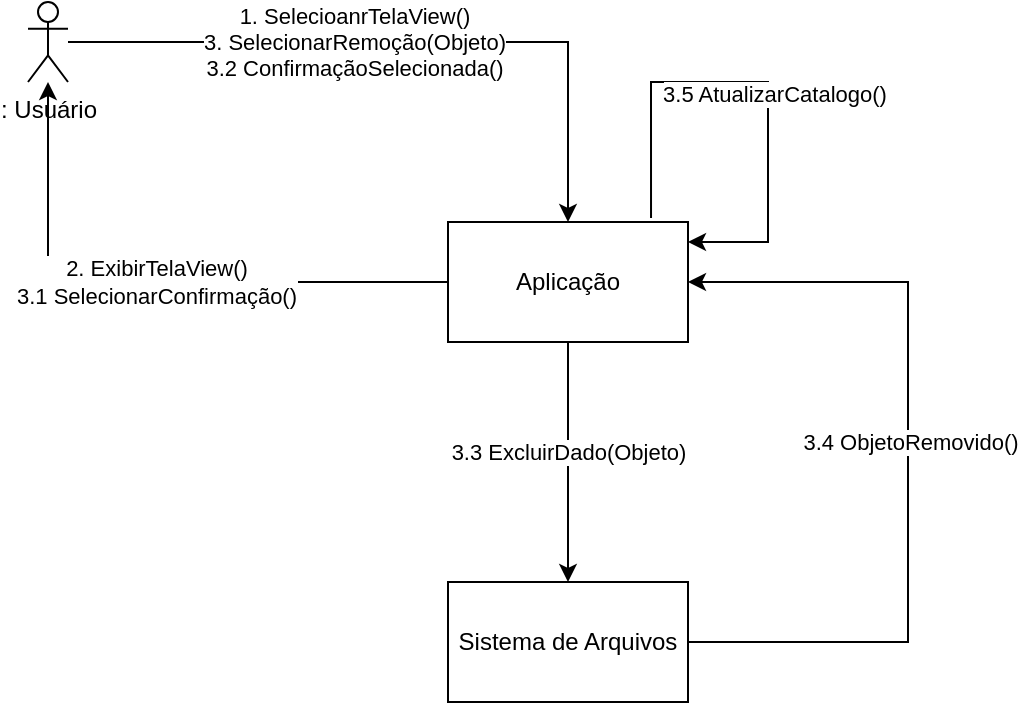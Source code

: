 <mxfile version="27.1.6">
  <diagram name="Página-1" id="XF_x5VQFjoxOcxVBYQ8s">
    <mxGraphModel dx="1124" dy="658" grid="1" gridSize="10" guides="1" tooltips="1" connect="1" arrows="1" fold="1" page="1" pageScale="1" pageWidth="827" pageHeight="1169" math="0" shadow="0">
      <root>
        <mxCell id="0" />
        <mxCell id="1" parent="0" />
        <mxCell id="ogCy5rqe2NbMHl-ZJSUs-8" style="edgeStyle=orthogonalEdgeStyle;rounded=0;orthogonalLoop=1;jettySize=auto;html=1;" edge="1" parent="1" source="ogCy5rqe2NbMHl-ZJSUs-1" target="ogCy5rqe2NbMHl-ZJSUs-6">
          <mxGeometry relative="1" as="geometry" />
        </mxCell>
        <mxCell id="ogCy5rqe2NbMHl-ZJSUs-10" value="1. SelecioanrTelaView()&lt;br&gt;3. SelecionarRemoção(Objeto)&lt;br&gt;3.2 ConfirmaçãoSelecionada()" style="edgeLabel;html=1;align=center;verticalAlign=middle;resizable=0;points=[];" vertex="1" connectable="0" parent="ogCy5rqe2NbMHl-ZJSUs-8">
          <mxGeometry x="-0.162" relative="1" as="geometry">
            <mxPoint as="offset" />
          </mxGeometry>
        </mxCell>
        <mxCell id="ogCy5rqe2NbMHl-ZJSUs-1" value="&lt;div&gt;: Usuário&lt;/div&gt;" style="shape=umlActor;verticalLabelPosition=bottom;verticalAlign=top;html=1;outlineConnect=0;" vertex="1" parent="1">
          <mxGeometry x="210" y="140" width="20" height="40" as="geometry" />
        </mxCell>
        <mxCell id="ogCy5rqe2NbMHl-ZJSUs-20" style="edgeStyle=orthogonalEdgeStyle;rounded=0;orthogonalLoop=1;jettySize=auto;html=1;" edge="1" parent="1" source="ogCy5rqe2NbMHl-ZJSUs-6" target="ogCy5rqe2NbMHl-ZJSUs-1">
          <mxGeometry relative="1" as="geometry" />
        </mxCell>
        <mxCell id="ogCy5rqe2NbMHl-ZJSUs-21" value="2. ExibirTelaView()&lt;br&gt;3.1 SelecionarConfirmação()" style="edgeLabel;html=1;align=center;verticalAlign=middle;resizable=0;points=[];" vertex="1" connectable="0" parent="ogCy5rqe2NbMHl-ZJSUs-20">
          <mxGeometry x="-0.024" relative="1" as="geometry">
            <mxPoint as="offset" />
          </mxGeometry>
        </mxCell>
        <mxCell id="ogCy5rqe2NbMHl-ZJSUs-24" style="edgeStyle=orthogonalEdgeStyle;rounded=0;orthogonalLoop=1;jettySize=auto;html=1;" edge="1" parent="1" source="ogCy5rqe2NbMHl-ZJSUs-6" target="ogCy5rqe2NbMHl-ZJSUs-7">
          <mxGeometry relative="1" as="geometry" />
        </mxCell>
        <mxCell id="ogCy5rqe2NbMHl-ZJSUs-25" value="3.3 ExcluirDado(Objeto)" style="edgeLabel;html=1;align=center;verticalAlign=middle;resizable=0;points=[];" vertex="1" connectable="0" parent="ogCy5rqe2NbMHl-ZJSUs-24">
          <mxGeometry x="-0.094" relative="1" as="geometry">
            <mxPoint as="offset" />
          </mxGeometry>
        </mxCell>
        <mxCell id="ogCy5rqe2NbMHl-ZJSUs-6" value="Aplicação" style="rounded=0;whiteSpace=wrap;html=1;" vertex="1" parent="1">
          <mxGeometry x="420" y="250" width="120" height="60" as="geometry" />
        </mxCell>
        <mxCell id="ogCy5rqe2NbMHl-ZJSUs-26" style="edgeStyle=elbowEdgeStyle;rounded=0;orthogonalLoop=1;jettySize=auto;html=1;elbow=vertical;entryX=1;entryY=0.5;entryDx=0;entryDy=0;" edge="1" parent="1" source="ogCy5rqe2NbMHl-ZJSUs-7" target="ogCy5rqe2NbMHl-ZJSUs-6">
          <mxGeometry relative="1" as="geometry">
            <mxPoint x="610" y="370" as="targetPoint" />
            <Array as="points">
              <mxPoint x="650" y="370" />
            </Array>
          </mxGeometry>
        </mxCell>
        <mxCell id="ogCy5rqe2NbMHl-ZJSUs-27" value="3.4 ObjetoRemovido()" style="edgeLabel;html=1;align=center;verticalAlign=middle;resizable=0;points=[];" vertex="1" connectable="0" parent="ogCy5rqe2NbMHl-ZJSUs-26">
          <mxGeometry x="0.052" y="-1" relative="1" as="geometry">
            <mxPoint as="offset" />
          </mxGeometry>
        </mxCell>
        <mxCell id="ogCy5rqe2NbMHl-ZJSUs-7" value="Sistema de Arquivos" style="rounded=0;whiteSpace=wrap;html=1;" vertex="1" parent="1">
          <mxGeometry x="420" y="430" width="120" height="60" as="geometry" />
        </mxCell>
        <mxCell id="ogCy5rqe2NbMHl-ZJSUs-29" style="edgeStyle=orthogonalEdgeStyle;rounded=0;orthogonalLoop=1;jettySize=auto;html=1;exitX=0.846;exitY=-0.033;exitDx=0;exitDy=0;exitPerimeter=0;" edge="1" parent="1" source="ogCy5rqe2NbMHl-ZJSUs-6">
          <mxGeometry relative="1" as="geometry">
            <mxPoint x="522" y="240" as="sourcePoint" />
            <mxPoint x="540" y="260" as="targetPoint" />
            <Array as="points">
              <mxPoint x="522" y="180" />
              <mxPoint x="580" y="180" />
              <mxPoint x="580" y="260" />
            </Array>
          </mxGeometry>
        </mxCell>
        <mxCell id="ogCy5rqe2NbMHl-ZJSUs-30" value="3.5 AtualizarCatalogo()" style="edgeLabel;html=1;align=center;verticalAlign=middle;resizable=0;points=[];" vertex="1" connectable="0" parent="ogCy5rqe2NbMHl-ZJSUs-29">
          <mxGeometry x="0.075" y="3" relative="1" as="geometry">
            <mxPoint as="offset" />
          </mxGeometry>
        </mxCell>
      </root>
    </mxGraphModel>
  </diagram>
</mxfile>
